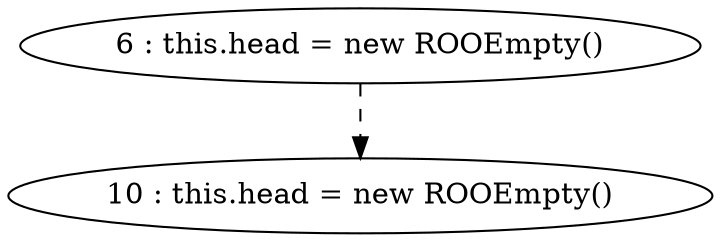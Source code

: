 digraph G {
"6 : this.head = new ROOEmpty()"
"6 : this.head = new ROOEmpty()" -> "10 : this.head = new ROOEmpty()" [style=dashed]
"10 : this.head = new ROOEmpty()"
}
